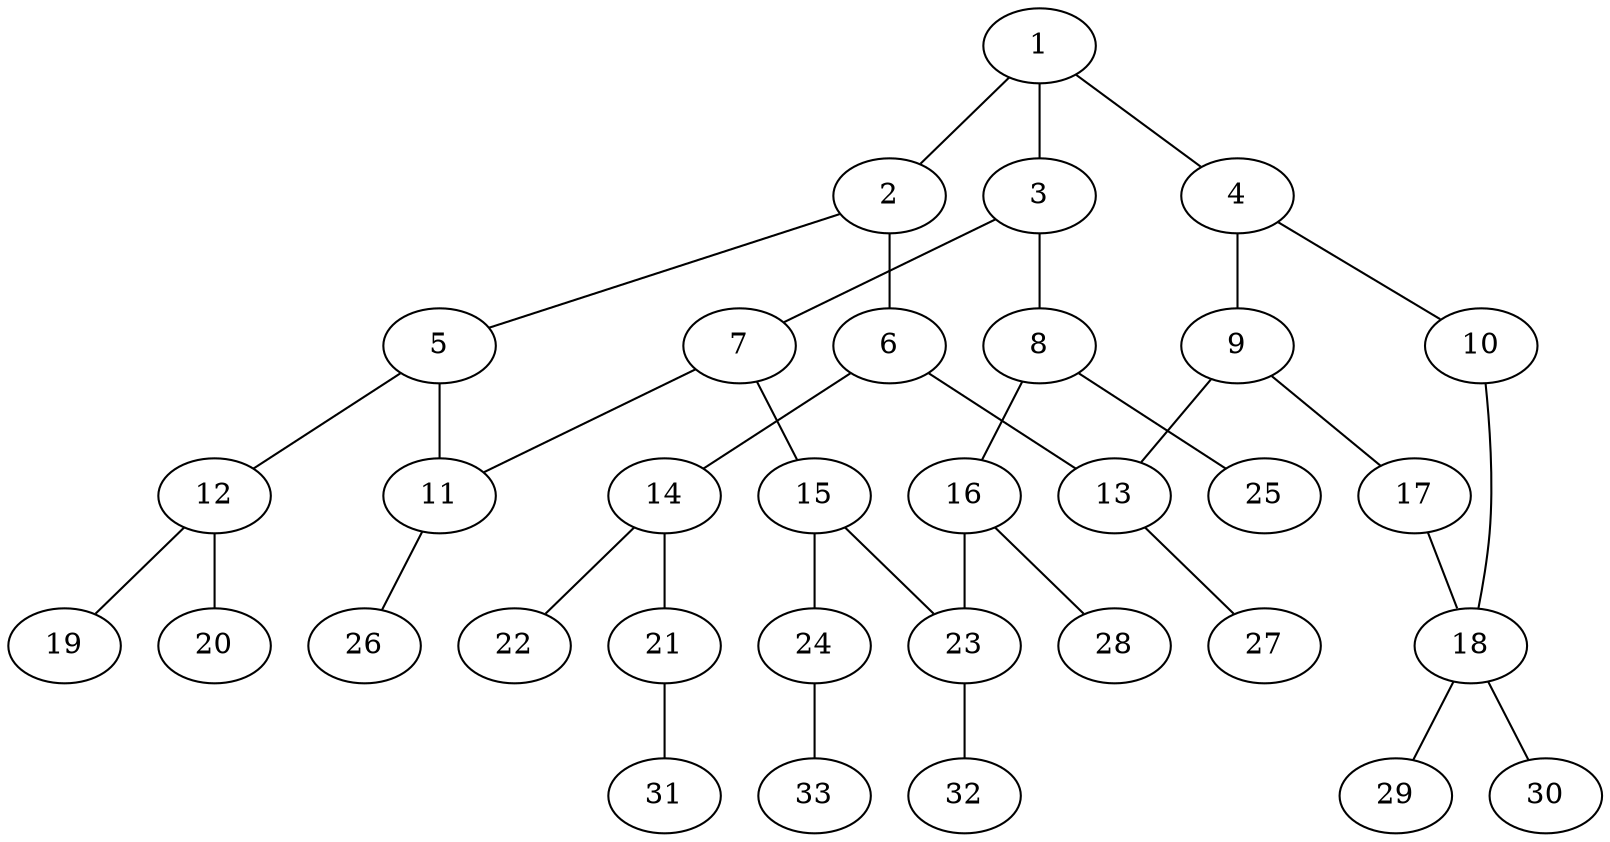 graph molecule_906 {
	1	 [chem=C];
	2	 [chem=C];
	1 -- 2	 [valence=2];
	3	 [chem=C];
	1 -- 3	 [valence=1];
	4	 [chem=C];
	1 -- 4	 [valence=1];
	5	 [chem=C];
	2 -- 5	 [valence=1];
	6	 [chem=C];
	2 -- 6	 [valence=1];
	7	 [chem=C];
	3 -- 7	 [valence=2];
	8	 [chem=C];
	3 -- 8	 [valence=1];
	9	 [chem=C];
	4 -- 9	 [valence=2];
	10	 [chem=O];
	4 -- 10	 [valence=1];
	11	 [chem=C];
	5 -- 11	 [valence=2];
	12	 [chem=N];
	5 -- 12	 [valence=1];
	13	 [chem=C];
	6 -- 13	 [valence=2];
	14	 [chem=C];
	6 -- 14	 [valence=1];
	7 -- 11	 [valence=1];
	15	 [chem=C];
	7 -- 15	 [valence=1];
	16	 [chem=C];
	8 -- 16	 [valence=2];
	25	 [chem=H];
	8 -- 25	 [valence=1];
	9 -- 13	 [valence=1];
	17	 [chem=O];
	9 -- 17	 [valence=1];
	18	 [chem=C];
	10 -- 18	 [valence=1];
	26	 [chem=H];
	11 -- 26	 [valence=1];
	19	 [chem=O];
	12 -- 19	 [valence=2];
	20	 [chem=O];
	12 -- 20	 [valence=1];
	27	 [chem=H];
	13 -- 27	 [valence=1];
	21	 [chem=O];
	14 -- 21	 [valence=1];
	22	 [chem=O];
	14 -- 22	 [valence=2];
	23	 [chem=C];
	15 -- 23	 [valence=2];
	24	 [chem=O];
	15 -- 24	 [valence=1];
	16 -- 23	 [valence=1];
	28	 [chem=H];
	16 -- 28	 [valence=1];
	17 -- 18	 [valence=1];
	29	 [chem=H];
	18 -- 29	 [valence=1];
	30	 [chem=H];
	18 -- 30	 [valence=1];
	31	 [chem=H];
	21 -- 31	 [valence=1];
	32	 [chem=H];
	23 -- 32	 [valence=1];
	33	 [chem=H];
	24 -- 33	 [valence=1];
}
